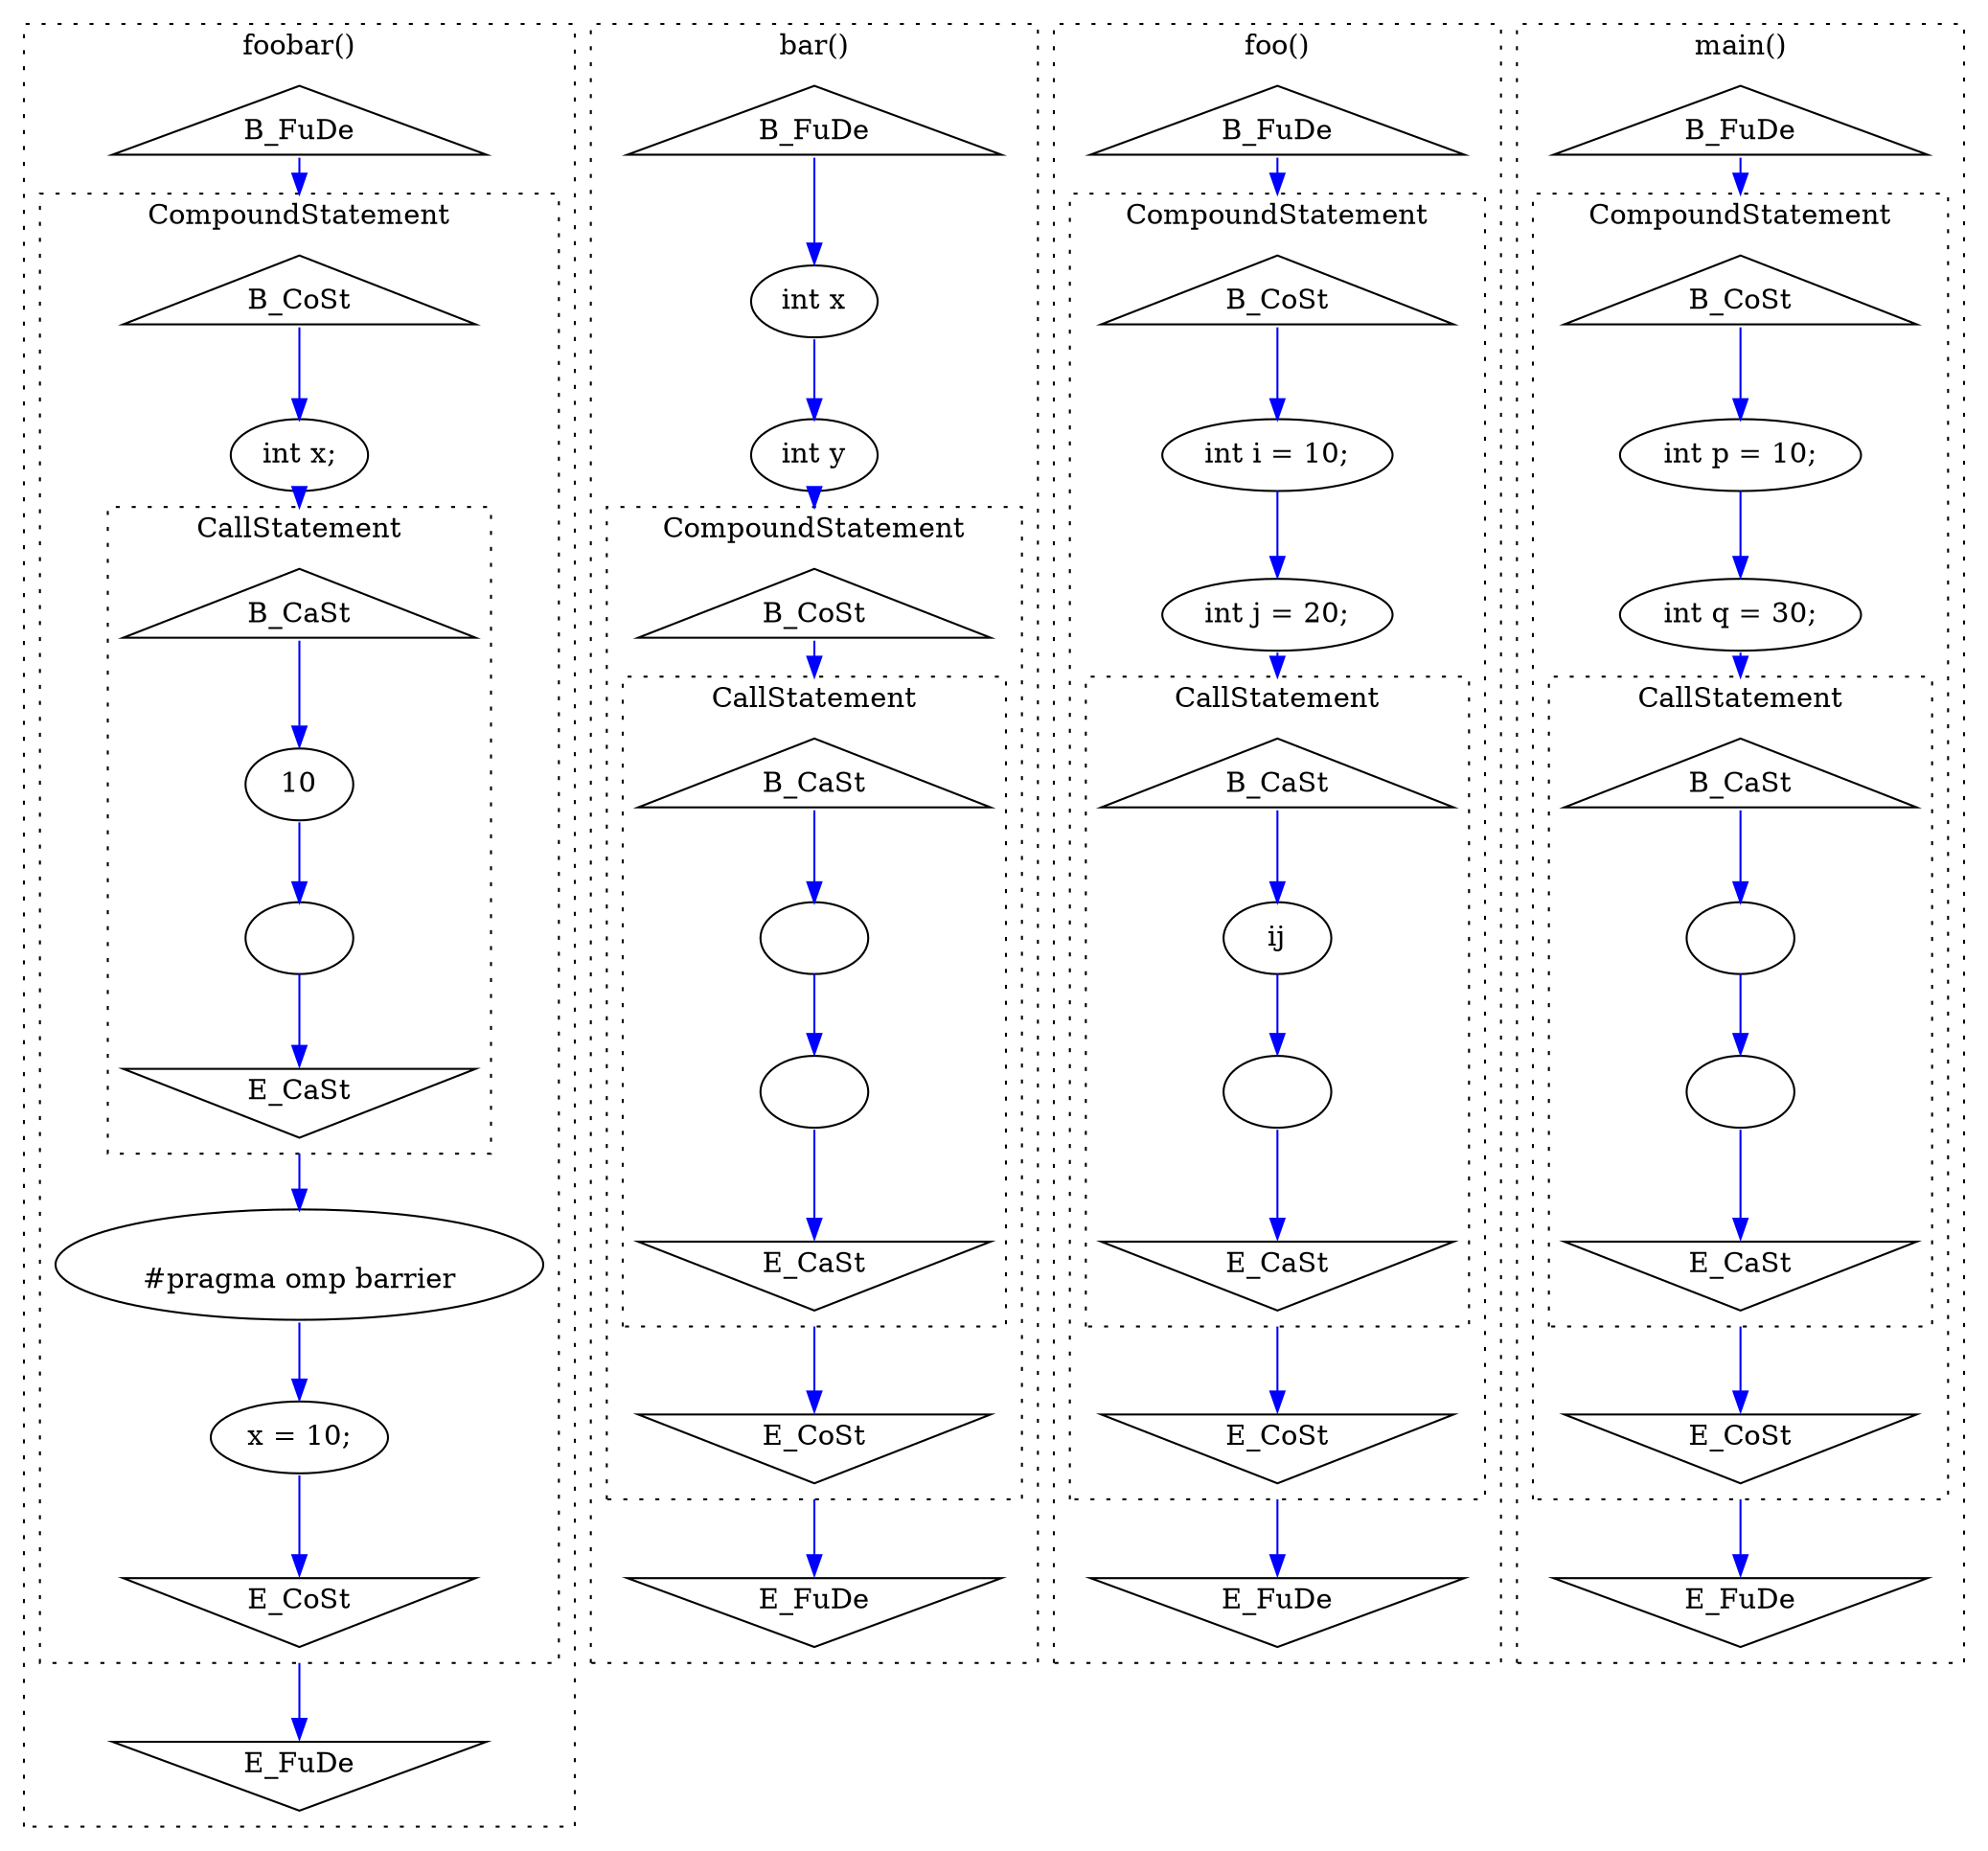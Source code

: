 digraph graph1102135101 {
	compound=true;
	edge[color=blue];
	subgraph cluster1656303750 {
		compound=true;
		style=dotted;
		label="foobar()";
		node625232315[label="B_FuDe", shape="triangle"];
		node1315188449[label="E_FuDe", shape="invtriangle"];
		subgraph cluster703315444 {
			compound=true;
			style=dotted;
			label="CompoundStatement";
			node50173263[label="B_CoSt", shape="triangle"];
			node91430202[label="E_CoSt", shape="invtriangle"];
			node1779378259[label="int x;"];
			subgraph cluster520043771 {
				compound=true;
				style=dotted;
				label="CallStatement";
				node1892062598[label="B_CaSt", shape="triangle"];
				node1841421417[label="E_CaSt", shape="invtriangle"];
				node2124360754[label="10"];
				node434167806[label=""];
			}
			node1565397985[label="
#pragma omp barrier
"];
			node1041219253[label="x = 10;"];
		}
	}
	subgraph cluster964094970 {
		compound=true;
		style=dotted;
		label="bar()";
		node645323781[label="B_FuDe", shape="triangle"];
		node185209393[label="E_FuDe", shape="invtriangle"];
		node1211363315[label="int x"];
		node1184166964[label="int y"];
		subgraph cluster1452445207 {
			compound=true;
			style=dotted;
			label="CompoundStatement";
			node231900526[label="B_CoSt", shape="triangle"];
			node1514778448[label="E_CoSt", shape="invtriangle"];
			subgraph cluster991806841 {
				compound=true;
				style=dotted;
				label="CallStatement";
				node2034046523[label="B_CaSt", shape="triangle"];
				node1625097607[label="E_CaSt", shape="invtriangle"];
				node2012808675[label=""];
				node572137576[label=""];
			}
		}
	}
	subgraph cluster864511710 {
		compound=true;
		style=dotted;
		label="foo()";
		node998157332[label="B_FuDe", shape="triangle"];
		node77029509[label="E_FuDe", shape="invtriangle"];
		subgraph cluster2004687135 {
			compound=true;
			style=dotted;
			label="CompoundStatement";
			node2143559864[label="B_CoSt", shape="triangle"];
			node823405912[label="E_CoSt", shape="invtriangle"];
			node238612663[label="int i = 10;"];
			node294827406[label="int j = 20;"];
			subgraph cluster1334675172 {
				compound=true;
				style=dotted;
				label="CallStatement";
				node1600330912[label="B_CaSt", shape="triangle"];
				node379056819[label="E_CaSt", shape="invtriangle"];
				node313334570[label="ij"];
				node825496893[label=""];
			}
		}
	}
	subgraph cluster1987418535 {
		compound=true;
		style=dotted;
		label="main()";
		node1600061360[label="B_FuDe", shape="triangle"];
		node634440506[label="E_FuDe", shape="invtriangle"];
		subgraph cluster878493504 {
			compound=true;
			style=dotted;
			label="CompoundStatement";
			node1849602253[label="B_CoSt", shape="triangle"];
			node1177903557[label="E_CoSt", shape="invtriangle"];
			node1704979234[label="int p = 10;"];
			node879292014[label="int q = 30;"];
			subgraph cluster793483510 {
				compound=true;
				style=dotted;
				label="CallStatement";
				node1109258131[label="B_CaSt", shape="triangle"];
				node1489099273[label="E_CaSt", shape="invtriangle"];
				node724128993[label=""];
				node1490478426[label=""];
			}
		}
	}
	node625232315 -> node50173263[tailport=s, headport=n, weight=8, lhead=cluster703315444];
	node50173263 -> node1779378259[tailport=s, headport=n, weight=8];
	node1779378259 -> node1892062598[lhead=cluster520043771, weight=8, tailport=s, headport=n];
	node1892062598 -> node2124360754[tailport=s, headport=n, weight=8];
	node2124360754 -> node434167806[weight=8, tailport=s, headport=n];
	node434167806 -> node1841421417[weight=8, tailport=s, headport=n];
	node1841421417 -> node1565397985[tailport=s, headport=n, weight=8, ltail=cluster520043771];
	node1565397985 -> node1041219253[weight=8, tailport=s, headport=n];
	node1041219253 -> node91430202[weight=8, tailport=s, headport=n];
	node91430202 -> node1315188449[tailport=s, headport=n, weight=8, ltail=cluster703315444];
	node645323781 -> node1211363315[tailport=s, headport=n, weight=8];
	node1211363315 -> node1184166964[weight=8, tailport=s, headport=n];
	node1184166964 -> node231900526[lhead=cluster1452445207, weight=8, tailport=s, headport=n];
	node231900526 -> node2034046523[tailport=s, headport=n, weight=8, lhead=cluster991806841];
	node2034046523 -> node2012808675[tailport=s, headport=n, weight=8];
	node2012808675 -> node572137576[weight=8, tailport=s, headport=n];
	node572137576 -> node1625097607[weight=8, tailport=s, headport=n];
	node1625097607 -> node1514778448[tailport=s, headport=n, weight=8, ltail=cluster991806841];
	node1514778448 -> node185209393[tailport=s, headport=n, weight=8, ltail=cluster1452445207];
	node998157332 -> node2143559864[tailport=s, headport=n, weight=8, lhead=cluster2004687135];
	node2143559864 -> node238612663[tailport=s, headport=n, weight=8];
	node238612663 -> node294827406[weight=8, tailport=s, headport=n];
	node294827406 -> node1600330912[lhead=cluster1334675172, weight=8, tailport=s, headport=n];
	node1600330912 -> node313334570[tailport=s, headport=n, weight=8];
	node313334570 -> node825496893[weight=8, tailport=s, headport=n];
	node825496893 -> node379056819[weight=8, tailport=s, headport=n];
	node379056819 -> node823405912[tailport=s, headport=n, weight=8, ltail=cluster1334675172];
	node823405912 -> node77029509[tailport=s, headport=n, weight=8, ltail=cluster2004687135];
	node1600061360 -> node1849602253[tailport=s, headport=n, weight=8, lhead=cluster878493504];
	node1849602253 -> node1704979234[tailport=s, headport=n, weight=8];
	node1704979234 -> node879292014[weight=8, tailport=s, headport=n];
	node879292014 -> node1109258131[lhead=cluster793483510, weight=8, tailport=s, headport=n];
	node1109258131 -> node724128993[tailport=s, headport=n, weight=8];
	node724128993 -> node1490478426[weight=8, tailport=s, headport=n];
	node1490478426 -> node1489099273[weight=8, tailport=s, headport=n];
	node1489099273 -> node1177903557[tailport=s, headport=n, weight=8, ltail=cluster793483510];
	node1177903557 -> node634440506[tailport=s, headport=n, weight=8, ltail=cluster878493504];
}
